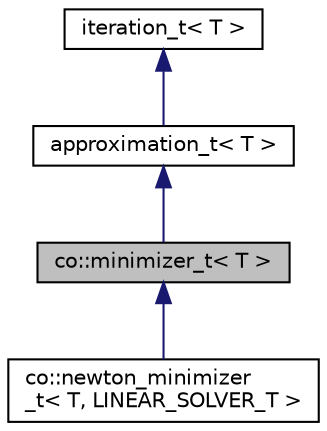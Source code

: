 digraph "co::minimizer_t&lt; T &gt;"
{
 // LATEX_PDF_SIZE
  edge [fontname="Helvetica",fontsize="10",labelfontname="Helvetica",labelfontsize="10"];
  node [fontname="Helvetica",fontsize="10",shape=record];
  Node1 [label="co::minimizer_t\< T \>",height=0.2,width=0.4,color="black", fillcolor="grey75", style="filled", fontcolor="black",tooltip=" "];
  Node2 -> Node1 [dir="back",color="midnightblue",fontsize="10",style="solid",fontname="Helvetica"];
  Node2 [label="approximation_t\< T \>",height=0.2,width=0.4,color="black", fillcolor="white", style="filled",URL="$classapproximation__t.html",tooltip=" "];
  Node3 -> Node2 [dir="back",color="midnightblue",fontsize="10",style="solid",fontname="Helvetica"];
  Node3 [label="iteration_t\< T \>",height=0.2,width=0.4,color="black", fillcolor="white", style="filled",URL="$classiteration__t.html",tooltip=" "];
  Node1 -> Node4 [dir="back",color="midnightblue",fontsize="10",style="solid",fontname="Helvetica"];
  Node4 [label="co::newton_minimizer\l_t\< T, LINEAR_SOLVER_T \>",height=0.2,width=0.4,color="black", fillcolor="white", style="filled",URL="$classco_1_1newton__minimizer__t.html",tooltip=" "];
}
